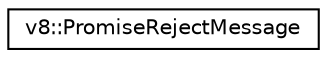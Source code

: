 digraph "Graphical Class Hierarchy"
{
  edge [fontname="Helvetica",fontsize="10",labelfontname="Helvetica",labelfontsize="10"];
  node [fontname="Helvetica",fontsize="10",shape=record];
  rankdir="LR";
  Node1 [label="v8::PromiseRejectMessage",height=0.2,width=0.4,color="black", fillcolor="white", style="filled",URL="$classv8_1_1PromiseRejectMessage.html"];
}
